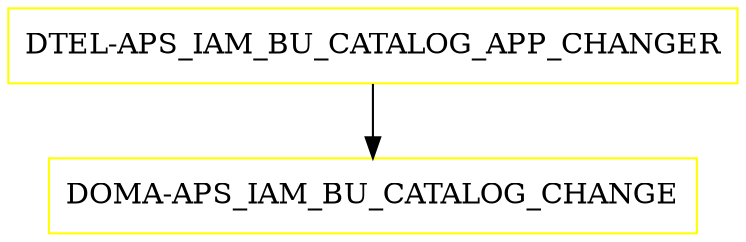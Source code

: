 digraph G {
  "DTEL-APS_IAM_BU_CATALOG_APP_CHANGER" [shape=box,color=yellow];
  "DOMA-APS_IAM_BU_CATALOG_CHANGE" [shape=box,color=yellow,URL="./DOMA_APS_IAM_BU_CATALOG_CHANGE.html"];
  "DTEL-APS_IAM_BU_CATALOG_APP_CHANGER" -> "DOMA-APS_IAM_BU_CATALOG_CHANGE";
}
